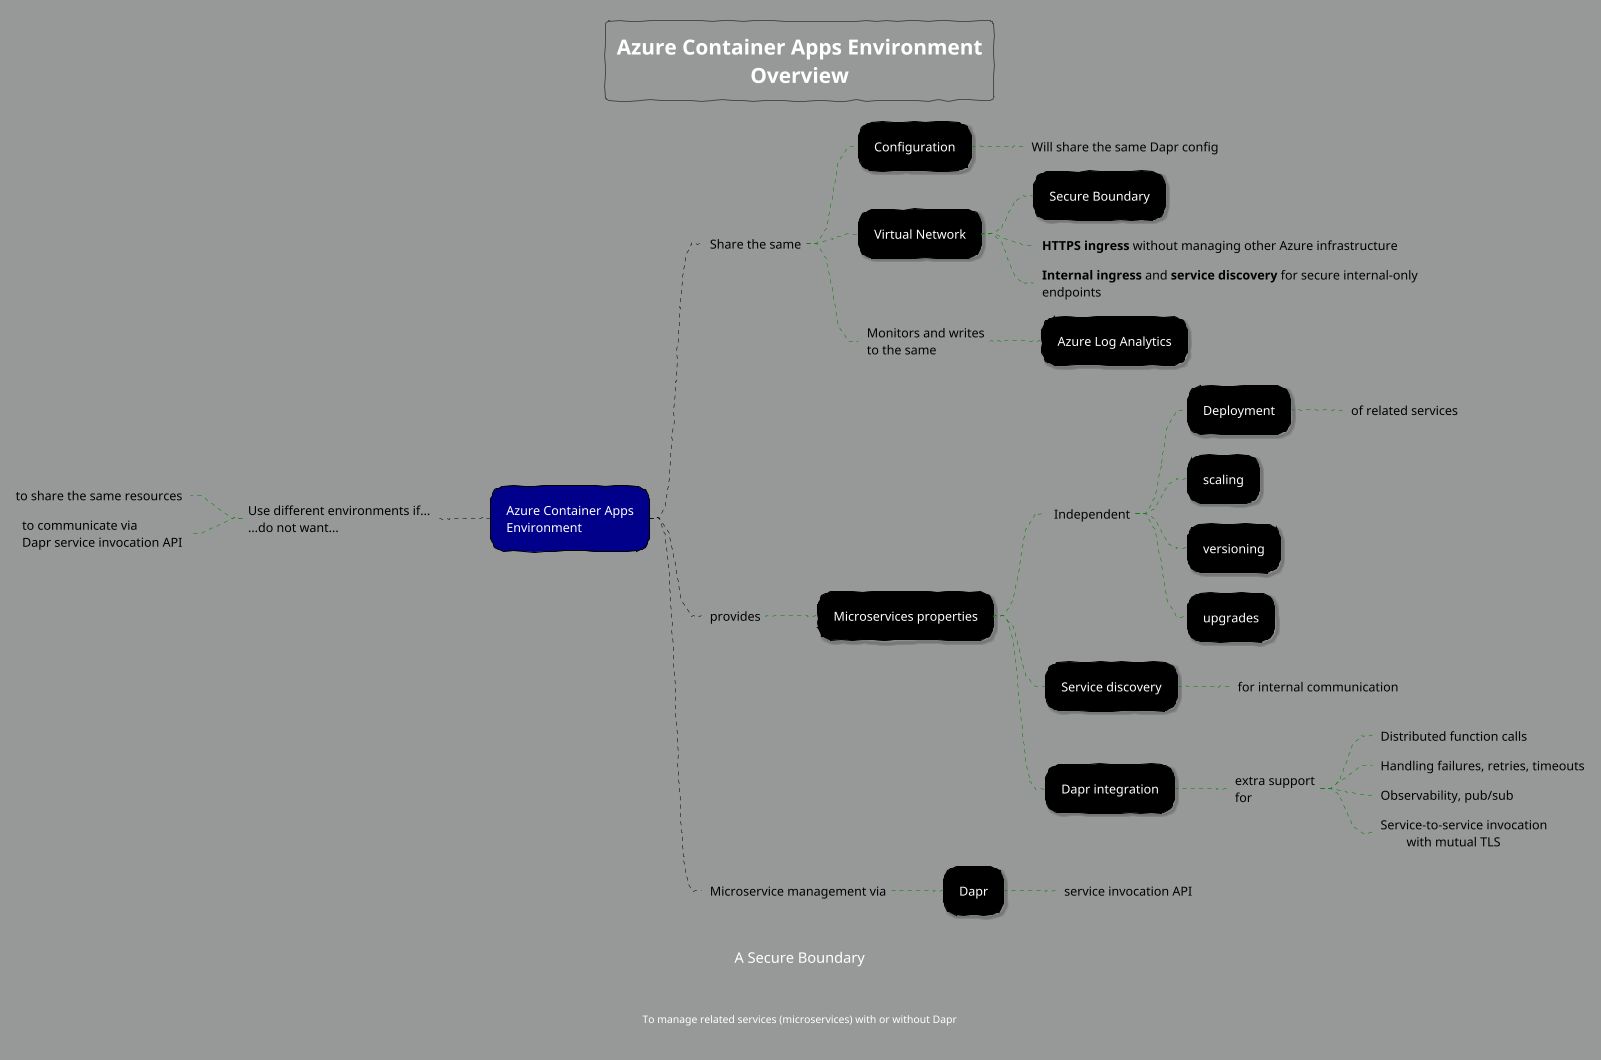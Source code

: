@startmindmap "Azure Container Apps Environment"

title Azure Container Apps Environment\nOverview

caption A Secure Boundary
footer To manage related services (microservices) with or without Dapr


' List of available themes:
' https://plantuml.com/theme
!theme sketchy
'!theme carbon-gray
'!theme cyborg
'!theme mars
' skinparam backgroundColor #e8edec
skinparam backgroundColor #969998

<style>
    mindMapDiagram {
        .root {
            BackgroundColor darkblue
            LineColor black
            FontColor white
        }

        .blue {
            FontColor darkblue
        }


        node {
            FontColor white
            LineColor black
            BackgroundColor black
            Shadowing 2.0
            RoundCorner 25
        }
        :depth(0) {
            FontColor black
            LineColor white
            BackgroundColor white
            Shadowing 0.0
        }
        :depth(1) {
            FontColor black
            BackgroundColor darkgrey
            Shadowing 2.0
        }

        arrow {
            LineStyle 4
            LineThickness 0.5
            LineColor green
        }

        boxless {
            FontColor black
            Margin 10
            Padding 10
            MaximumWidth 400
        }
    }
</style>

+ Azure Container Apps\nEnvironment <<root>>
++_ Share the same
+++ Configuration
++++_ Will share the same Dapr config
+++ Virtual Network
++++ Secure Boundary
++++_ **HTTPS ingress** without managing other Azure infrastructure
++++_ **Internal ingress** and **service discovery** for secure internal-only endpoints
+++_ Monitors and writes\nto the same
++++ Azure Log Analytics

++_ provides
+++ Microservices properties
++++_ Independent
+++++ Deployment
++++++_ of related services
+++++ scaling
+++++ versioning
+++++ upgrades
++++ Service discovery
+++++_ for internal communication
++++ Dapr integration
+++++_ extra support\nfor
++++++_ Distributed function calls
++++++_ Handling failures, retries, timeouts
++++++_ Observability, pub/sub
++++++_ Service-to-service invocation\n\twith mutual TLS

++_ Microservice management via
+++ Dapr
++++_ service invocation API

--_ Use different environments if...\n...do not want...
---_ to share the same resources
---_ to communicate via\nDapr service invocation API

@endmindmap